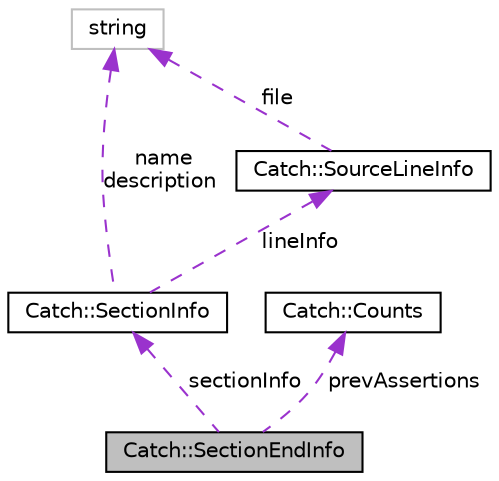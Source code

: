digraph "Catch::SectionEndInfo"
{
  edge [fontname="Helvetica",fontsize="10",labelfontname="Helvetica",labelfontsize="10"];
  node [fontname="Helvetica",fontsize="10",shape=record];
  Node1 [label="Catch::SectionEndInfo",height=0.2,width=0.4,color="black", fillcolor="grey75", style="filled", fontcolor="black"];
  Node2 -> Node1 [dir="back",color="darkorchid3",fontsize="10",style="dashed",label=" sectionInfo" ];
  Node2 [label="Catch::SectionInfo",height=0.2,width=0.4,color="black", fillcolor="white", style="filled",URL="$structCatch_1_1SectionInfo.html"];
  Node3 -> Node2 [dir="back",color="darkorchid3",fontsize="10",style="dashed",label=" lineInfo" ];
  Node3 [label="Catch::SourceLineInfo",height=0.2,width=0.4,color="black", fillcolor="white", style="filled",URL="$structCatch_1_1SourceLineInfo.html"];
  Node4 -> Node3 [dir="back",color="darkorchid3",fontsize="10",style="dashed",label=" file" ];
  Node4 [label="string",height=0.2,width=0.4,color="grey75", fillcolor="white", style="filled"];
  Node4 -> Node2 [dir="back",color="darkorchid3",fontsize="10",style="dashed",label=" name\ndescription" ];
  Node5 -> Node1 [dir="back",color="darkorchid3",fontsize="10",style="dashed",label=" prevAssertions" ];
  Node5 [label="Catch::Counts",height=0.2,width=0.4,color="black", fillcolor="white", style="filled",URL="$structCatch_1_1Counts.html"];
}
